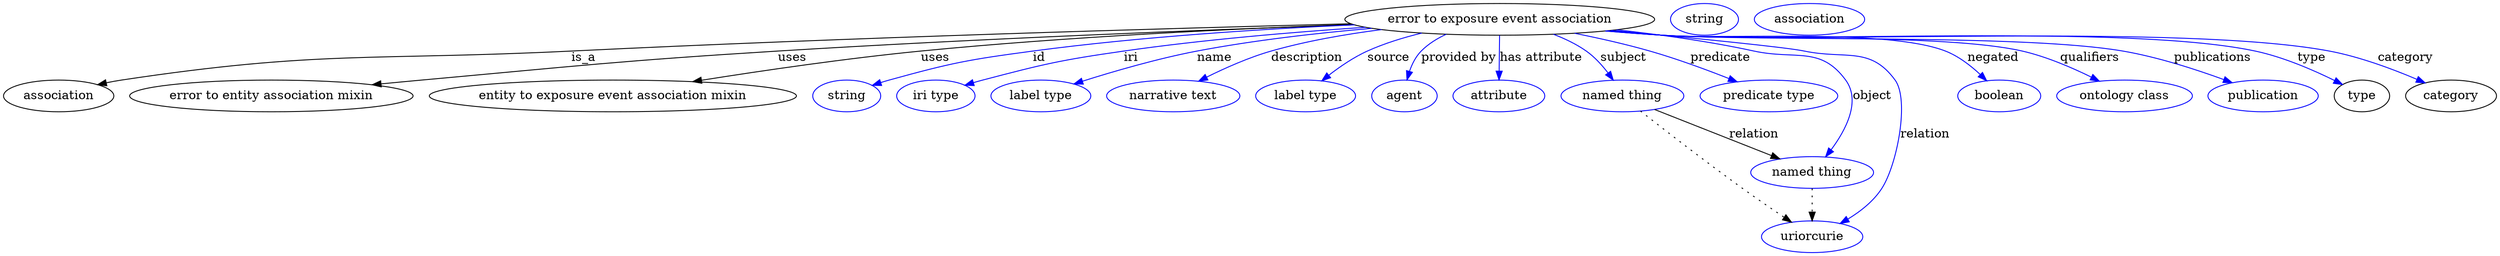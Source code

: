 digraph {
	graph [bb="0,0,2822.7,283"];
	node [label="\N"];
	"error to exposure event association"	[height=0.5,
		label="error to exposure event association",
		pos="1694.4,265",
		width=4.8746];
	association	[height=0.5,
		pos="62.394,178",
		width=1.7332];
	"error to exposure event association" -> association	[label=is_a,
		lp="657.39,221.5",
		pos="e,106.48,190.78 1525.5,260 1317.8,254.71 954.53,244.24 643.39,229 416.53,217.89 357.99,229.9 133.39,196 127.91,195.17 122.23,194.13 \
116.57,192.97"];
	"error to entity association mixin"	[height=0.5,
		pos="303.39,178",
		width=4.4593];
	"error to exposure event association" -> "error to entity association mixin"	[label=uses,
		lp="893.89,221.5",
		pos="e,417.67,190.72 1529.6,258.81 1364.5,253.18 1103.2,243.06 877.39,229 697.59,217.81 652.81,212.3 473.39,196 458.61,194.66 443.12,\
193.19 427.75,191.7"];
	"entity to exposure event association mixin"	[height=0.5,
		pos="690.39,178",
		width=5.7773];
	"error to exposure event association" -> "entity to exposure event association mixin"	[label=uses,
		lp="1054.9,221.5",
		pos="e,780.62,194.22 1527.9,259.23 1395.2,254.43 1204.5,245.33 1038.4,229 954.59,220.76 860.04,206.88 790.67,195.83"];
	id	[color=blue,
		height=0.5,
		label=string,
		pos="954.39,178",
		width=1.0652];
	"error to exposure event association" -> id	[color=blue,
		label=id,
		lp="1172.4,221.5",
		pos="e,983.38,190 1529.7,258.77 1425,254.05 1286.8,245.24 1165.4,229 1092.1,219.2 1073.6,215.72 1002.4,196 999.28,195.14 996.09,194.18 \
992.89,193.16",
		style=solid];
	iri	[color=blue,
		height=0.5,
		label="iri type",
		pos="1055.4,178",
		width=1.2277];
	"error to exposure event association" -> iri	[color=blue,
		label=iri,
		lp="1276.4,221.5",
		pos="e,1088.3,190.16 1542.1,255.99 1460.6,250.57 1358.7,241.98 1268.4,229 1196.5,218.67 1178.6,214.45 1108.4,196 1105,195.11 1101.5,194.14 \
1098.1,193.12",
		style=solid];
	name	[color=blue,
		height=0.5,
		label="label type",
		pos="1174.4,178",
		width=1.5707];
	"error to exposure event association" -> name	[color=blue,
		label=name,
		lp="1371.4,221.5",
		pos="e,1211.9,191.65 1549.2,254.8 1487.8,249.46 1415.8,241.28 1351.4,229 1306.7,220.47 1256.9,205.93 1221.5,194.72",
		style=solid];
	description	[color=blue,
		height=0.5,
		label="narrative text",
		pos="1324.4,178",
		width=2.0943];
	"error to exposure event association" -> description	[color=blue,
		label=description,
		lp="1475.9,221.5",
		pos="e,1353.2,194.76 1560.4,253.37 1519.8,248.15 1475.3,240.42 1435.4,229 1410.2,221.79 1383.4,209.83 1362.4,199.42",
		style=solid];
	source	[color=blue,
		height=0.5,
		label="label type",
		pos="1474.4,178",
		width=1.5707];
	"error to exposure event association" -> source	[color=blue,
		label=source,
		lp="1568.4,221.5",
		pos="e,1492.8,195.19 1606,249.43 1585.3,244.37 1563.6,237.71 1544.4,229 1528.9,222 1513.4,211.35 1500.9,201.67",
		style=solid];
	"provided by"	[color=blue,
		height=0.5,
		label=agent,
		pos="1586.4,178",
		width=1.0291];
	"error to exposure event association" -> "provided by"	[color=blue,
		label="provided by",
		lp="1647.9,221.5",
		pos="e,1589.3,196.21 1633.7,248.09 1623.3,243.26 1613.3,237.03 1605.4,229 1599.2,222.71 1595,214.18 1592.1,205.94",
		style=solid];
	"has attribute"	[color=blue,
		height=0.5,
		label=attribute,
		pos="1693.4,178",
		width=1.4443];
	"error to exposure event association" -> "has attribute"	[color=blue,
		label="has attribute",
		lp="1741.4,221.5",
		pos="e,1693.6,196.18 1694.2,246.8 1694.1,235.16 1693.9,219.55 1693.7,206.24",
		style=solid];
	subject	[color=blue,
		height=0.5,
		label="named thing",
		pos="1833.4,178",
		width=1.9318];
	"error to exposure event association" -> subject	[color=blue,
		label=subject,
		lp="1834.4,221.5",
		pos="e,1823,195.87 1755.2,248.05 1768.1,243.12 1781.2,236.85 1792.4,229 1801.9,222.34 1810.3,212.94 1817.1,204.08",
		style=solid];
	predicate	[color=blue,
		height=0.5,
		label="predicate type",
		pos="1999.4,178",
		width=2.1665];
	"error to exposure event association" -> predicate	[color=blue,
		label=predicate,
		lp="1944.4,221.5",
		pos="e,1963.5,193.99 1779.3,249.15 1806.7,243.66 1837,236.84 1864.4,229 1894.8,220.31 1928,208.01 1954,197.79",
		style=solid];
	object	[color=blue,
		height=0.5,
		label="named thing",
		pos="2048.4,91",
		width=1.9318];
	"error to exposure event association" -> object	[color=blue,
		label=object,
		lp="2116.4,178",
		pos="e,2063.7,108.87 1826.8,253.13 1876,247.73 1932.1,239.94 1982.4,229 2029.8,218.7 2057.8,235.13 2086.4,196 2103.9,172.07 2086.5,139.2 \
2069.9,116.87",
		style=solid];
	relation	[color=blue,
		height=0.5,
		label=uriorcurie,
		pos="2048.4,18",
		width=1.5887];
	"error to exposure event association" -> relation	[color=blue,
		label=relation,
		lp="2176.4,134.5",
		pos="e,2080.1,33.008 1820.7,252.48 1910.2,244.09 2018,233.45 2039.4,229 2086.5,219.19 2114.1,234.83 2142.4,196 2158.8,173.56 2144.8,100.14 \
2127.4,73 2118,58.415 2103.2,46.748 2088.9,38.044",
		style=solid];
	negated	[color=blue,
		height=0.5,
		label=boolean,
		pos="2260.4,178",
		width=1.2999];
	"error to exposure event association" -> negated	[color=blue,
		label=negated,
		lp="2253.4,221.5",
		pos="e,2246.1,195.23 1817.2,252.1 1838,250.26 1859.3,248.49 1879.4,247 1950.4,241.74 2133,254.85 2199.4,229 2214.2,223.24 2228.1,212.45 \
2238.9,202.37",
		style=solid];
	qualifiers	[color=blue,
		height=0.5,
		label="ontology class",
		pos="2401.4,178",
		width=2.1304];
	"error to exposure event association" -> qualifiers	[color=blue,
		label=qualifiers,
		lp="2362.9,221.5",
		pos="e,2373.1,194.8 1816.2,251.98 1837.3,250.14 1859,248.39 1879.4,247 1969.7,240.86 2198.2,249.39 2286.4,229 2313.5,222.74 2342.2,210.27 \
2364.1,199.36",
		style=solid];
	publications	[color=blue,
		height=0.5,
		label=publication,
		pos="2558.4,178",
		width=1.7332];
	"error to exposure event association" -> publications	[color=blue,
		label=publications,
		lp="2502.4,221.5",
		pos="e,2523.6,193.02 1815.2,251.9 1836.6,250.04 1858.6,248.31 1879.4,247 1995,239.7 2286.2,248.66 2400.4,229 2439.7,222.24 2482.7,208.16 \
2513.9,196.65",
		style=solid];
	type	[height=0.5,
		pos="2670.4,178",
		width=0.86659];
	"error to exposure event association" -> type	[color=blue,
		label=type,
		lp="2614.4,221.5",
		pos="e,2648.6,190.95 1814.2,251.85 1835.9,249.97 1858.3,248.25 1879.4,247 2028.3,238.17 2404.5,260.21 2550.4,229 2582,222.23 2615.8,207.38 \
2639.5,195.61",
		style=solid];
	category	[height=0.5,
		pos="2771.4,178",
		width=1.4263];
	"error to exposure event association" -> category	[color=blue,
		label=category,
		lp="2719.9,221.5",
		pos="e,2742,192.92 1814.2,251.79 1835.9,249.93 1858.3,248.22 1879.4,247 2046.9,237.32 2469.5,260.18 2634.4,229 2668.6,222.53 2705.6,208.57 \
2732.6,197.04",
		style=solid];
	subject -> object	[label=relation,
		lp="1982.4,134.5",
		pos="e,2011.7,106.49 1869.9,162.58 1906.4,148.14 1962.7,125.87 2002.3,110.22"];
	subject -> relation	[pos="e,2025,34.51 1853.9,160.8 1880.3,140.04 1927.7,103.14 1969.4,73 1984.7,61.953 2001.9,50.092 2016.4,40.308",
		style=dotted];
	object -> relation	[pos="e,2048.4,36.029 2048.4,72.813 2048.4,64.789 2048.4,55.047 2048.4,46.069",
		style=dotted];
	association_type	[color=blue,
		height=0.5,
		label=string,
		pos="1926.4,265",
		width=1.0652];
	association_category	[color=blue,
		height=0.5,
		label=association,
		pos="2045.4,265",
		width=1.7332];
}
